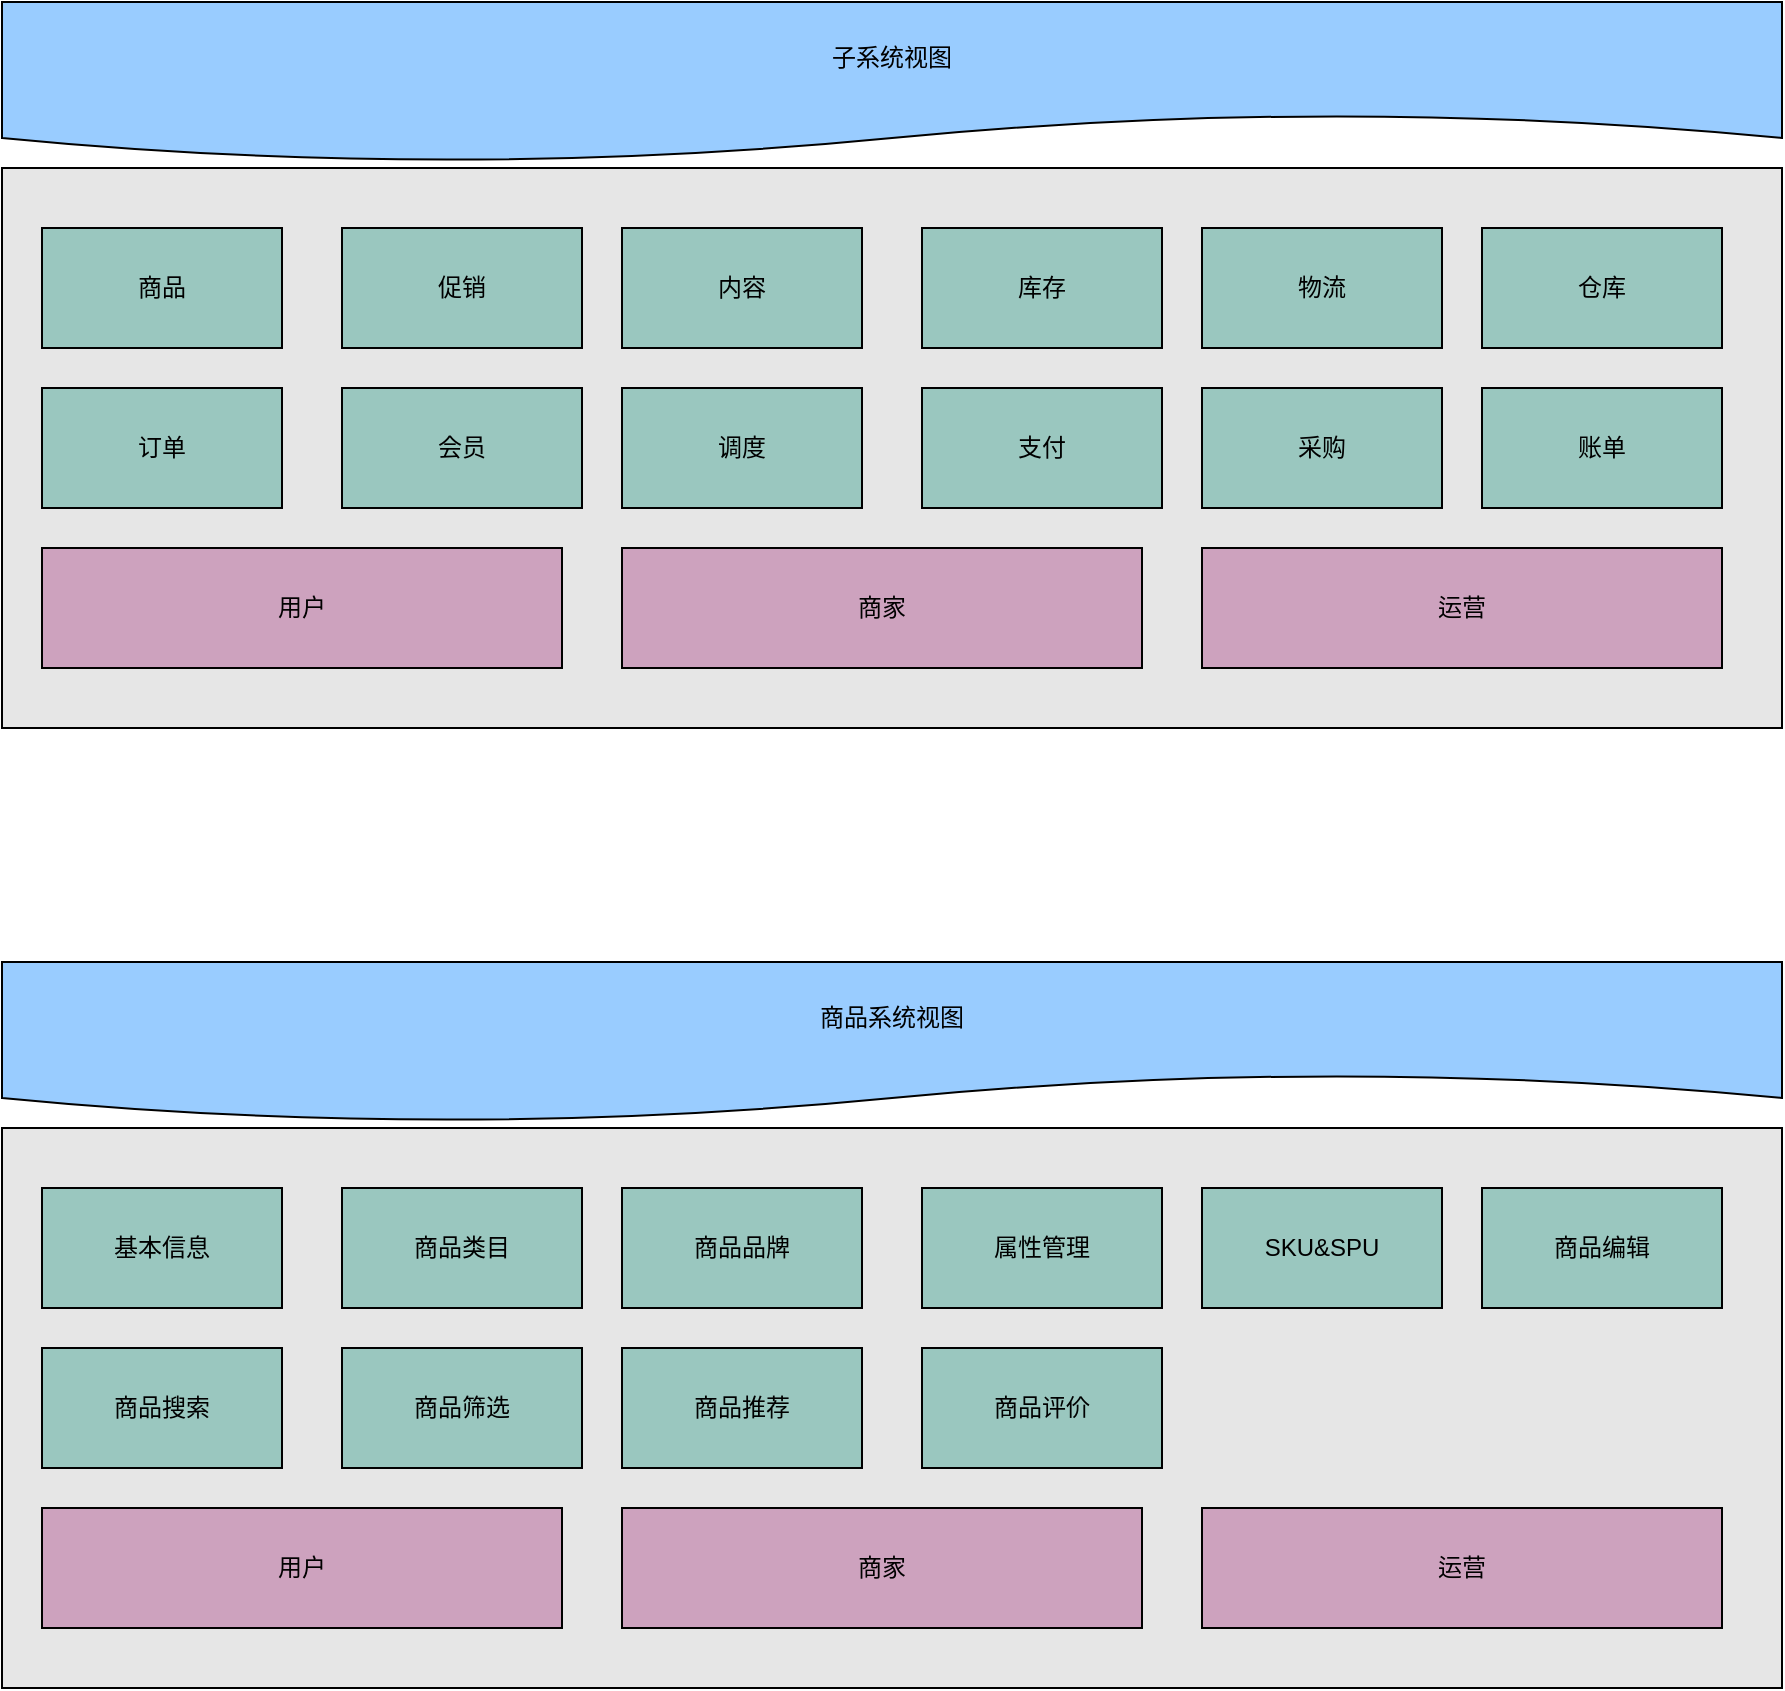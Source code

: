 <mxfile version="13.0.0" type="github" pages="4">
  <diagram id="s2Hc1qfWq5hWeSCxf7I0" name="overview">
    <mxGraphModel dx="1079" dy="771" grid="1" gridSize="10" guides="1" tooltips="1" connect="1" arrows="1" fold="1" page="1" pageScale="1" pageWidth="1920" pageHeight="1200" math="0" shadow="0">
      <root>
        <mxCell id="0" />
        <mxCell id="1" parent="0" />
        <mxCell id="OyDkUge45hxkHMiJ8mnG-4" value="" style="group" vertex="1" connectable="0" parent="1">
          <mxGeometry x="40" y="30" width="890" height="363" as="geometry" />
        </mxCell>
        <mxCell id="OyDkUge45hxkHMiJ8mnG-3" value="" style="group" vertex="1" connectable="0" parent="OyDkUge45hxkHMiJ8mnG-4">
          <mxGeometry width="890" height="363" as="geometry" />
        </mxCell>
        <mxCell id="OyDkUge45hxkHMiJ8mnG-1" value="" style="group" vertex="1" connectable="0" parent="OyDkUge45hxkHMiJ8mnG-3">
          <mxGeometry y="83" width="890" height="280" as="geometry" />
        </mxCell>
        <mxCell id="PHVLErjpg5LRv8TdgELE-12" value="" style="rounded=0;whiteSpace=wrap;html=1;fillColor=#E6E6E6;" vertex="1" parent="OyDkUge45hxkHMiJ8mnG-1">
          <mxGeometry width="890" height="280" as="geometry" />
        </mxCell>
        <mxCell id="PHVLErjpg5LRv8TdgELE-1" value="商品" style="rounded=0;whiteSpace=wrap;html=1;fillColor=#9AC7BF;" vertex="1" parent="OyDkUge45hxkHMiJ8mnG-1">
          <mxGeometry x="20" y="30" width="120" height="60" as="geometry" />
        </mxCell>
        <mxCell id="PHVLErjpg5LRv8TdgELE-2" value="促销" style="rounded=0;whiteSpace=wrap;html=1;fillColor=#9AC7BF;" vertex="1" parent="OyDkUge45hxkHMiJ8mnG-1">
          <mxGeometry x="170" y="30" width="120" height="60" as="geometry" />
        </mxCell>
        <mxCell id="PHVLErjpg5LRv8TdgELE-3" value="内容" style="rounded=0;whiteSpace=wrap;html=1;fillColor=#9AC7BF;" vertex="1" parent="OyDkUge45hxkHMiJ8mnG-1">
          <mxGeometry x="310" y="30" width="120" height="60" as="geometry" />
        </mxCell>
        <mxCell id="PHVLErjpg5LRv8TdgELE-4" value="库存" style="rounded=0;whiteSpace=wrap;html=1;fillColor=#9AC7BF;" vertex="1" parent="OyDkUge45hxkHMiJ8mnG-1">
          <mxGeometry x="460" y="30" width="120" height="60" as="geometry" />
        </mxCell>
        <mxCell id="PHVLErjpg5LRv8TdgELE-5" value="物流" style="rounded=0;whiteSpace=wrap;html=1;fillColor=#9AC7BF;" vertex="1" parent="OyDkUge45hxkHMiJ8mnG-1">
          <mxGeometry x="600" y="30" width="120" height="60" as="geometry" />
        </mxCell>
        <mxCell id="PHVLErjpg5LRv8TdgELE-6" value="采购" style="rounded=0;whiteSpace=wrap;html=1;fillColor=#9AC7BF;" vertex="1" parent="OyDkUge45hxkHMiJ8mnG-1">
          <mxGeometry x="600" y="110" width="120" height="60" as="geometry" />
        </mxCell>
        <mxCell id="PHVLErjpg5LRv8TdgELE-7" value="仓库" style="rounded=0;whiteSpace=wrap;html=1;fillColor=#9AC7BF;" vertex="1" parent="OyDkUge45hxkHMiJ8mnG-1">
          <mxGeometry x="740" y="30" width="120" height="60" as="geometry" />
        </mxCell>
        <mxCell id="PHVLErjpg5LRv8TdgELE-8" value="订单" style="rounded=0;whiteSpace=wrap;html=1;fillColor=#9AC7BF;" vertex="1" parent="OyDkUge45hxkHMiJ8mnG-1">
          <mxGeometry x="20" y="110" width="120" height="60" as="geometry" />
        </mxCell>
        <mxCell id="PHVLErjpg5LRv8TdgELE-9" value="会员" style="rounded=0;whiteSpace=wrap;html=1;fillColor=#9AC7BF;" vertex="1" parent="OyDkUge45hxkHMiJ8mnG-1">
          <mxGeometry x="170" y="110" width="120" height="60" as="geometry" />
        </mxCell>
        <mxCell id="PHVLErjpg5LRv8TdgELE-10" value="调度" style="rounded=0;whiteSpace=wrap;html=1;fillColor=#9AC7BF;" vertex="1" parent="OyDkUge45hxkHMiJ8mnG-1">
          <mxGeometry x="310" y="110" width="120" height="60" as="geometry" />
        </mxCell>
        <mxCell id="PHVLErjpg5LRv8TdgELE-11" value="支付" style="rounded=0;whiteSpace=wrap;html=1;fillColor=#9AC7BF;" vertex="1" parent="OyDkUge45hxkHMiJ8mnG-1">
          <mxGeometry x="460" y="110" width="120" height="60" as="geometry" />
        </mxCell>
        <mxCell id="PHVLErjpg5LRv8TdgELE-13" value="账单" style="rounded=0;whiteSpace=wrap;html=1;fillColor=#9AC7BF;" vertex="1" parent="OyDkUge45hxkHMiJ8mnG-1">
          <mxGeometry x="740" y="110" width="120" height="60" as="geometry" />
        </mxCell>
        <mxCell id="PHVLErjpg5LRv8TdgELE-14" value="用户" style="rounded=0;whiteSpace=wrap;html=1;fillColor=#CDA2BE;" vertex="1" parent="OyDkUge45hxkHMiJ8mnG-1">
          <mxGeometry x="20" y="190" width="260" height="60" as="geometry" />
        </mxCell>
        <mxCell id="PHVLErjpg5LRv8TdgELE-15" value="商家" style="rounded=0;whiteSpace=wrap;html=1;fillColor=#CDA2BE;" vertex="1" parent="OyDkUge45hxkHMiJ8mnG-1">
          <mxGeometry x="310" y="190" width="260" height="60" as="geometry" />
        </mxCell>
        <mxCell id="PHVLErjpg5LRv8TdgELE-16" value="运营" style="rounded=0;whiteSpace=wrap;html=1;fillColor=#CDA2BE;" vertex="1" parent="OyDkUge45hxkHMiJ8mnG-1">
          <mxGeometry x="600" y="190" width="260" height="60" as="geometry" />
        </mxCell>
        <mxCell id="OyDkUge45hxkHMiJ8mnG-2" value="子系统视图" style="shape=document;whiteSpace=wrap;html=1;boundedLbl=1;rounded=0;fillColor=#99CCFF;" vertex="1" parent="OyDkUge45hxkHMiJ8mnG-3">
          <mxGeometry width="890" height="80" as="geometry" />
        </mxCell>
        <mxCell id="OyDkUge45hxkHMiJ8mnG-24" value="商品系统视图" style="shape=document;whiteSpace=wrap;html=1;boundedLbl=1;rounded=0;fillColor=#99CCFF;" vertex="1" parent="1">
          <mxGeometry x="40" y="510" width="890" height="80" as="geometry" />
        </mxCell>
        <mxCell id="OyDkUge45hxkHMiJ8mnG-8" value="" style="rounded=0;whiteSpace=wrap;html=1;fillColor=#E6E6E6;" vertex="1" parent="1">
          <mxGeometry x="40" y="593" width="890" height="280" as="geometry" />
        </mxCell>
        <mxCell id="OyDkUge45hxkHMiJ8mnG-9" value="基本信息" style="rounded=0;whiteSpace=wrap;html=1;fillColor=#9AC7BF;" vertex="1" parent="1">
          <mxGeometry x="60" y="623" width="120" height="60" as="geometry" />
        </mxCell>
        <mxCell id="OyDkUge45hxkHMiJ8mnG-10" value="商品类目" style="rounded=0;whiteSpace=wrap;html=1;fillColor=#9AC7BF;" vertex="1" parent="1">
          <mxGeometry x="210" y="623" width="120" height="60" as="geometry" />
        </mxCell>
        <mxCell id="OyDkUge45hxkHMiJ8mnG-11" value="商品品牌" style="rounded=0;whiteSpace=wrap;html=1;fillColor=#9AC7BF;" vertex="1" parent="1">
          <mxGeometry x="350" y="623" width="120" height="60" as="geometry" />
        </mxCell>
        <mxCell id="OyDkUge45hxkHMiJ8mnG-12" value="属性管理" style="rounded=0;whiteSpace=wrap;html=1;fillColor=#9AC7BF;" vertex="1" parent="1">
          <mxGeometry x="500" y="623" width="120" height="60" as="geometry" />
        </mxCell>
        <mxCell id="OyDkUge45hxkHMiJ8mnG-13" value="SKU&amp;amp;SPU" style="rounded=0;whiteSpace=wrap;html=1;fillColor=#9AC7BF;" vertex="1" parent="1">
          <mxGeometry x="640" y="623" width="120" height="60" as="geometry" />
        </mxCell>
        <mxCell id="OyDkUge45hxkHMiJ8mnG-15" value="商品编辑" style="rounded=0;whiteSpace=wrap;html=1;fillColor=#9AC7BF;" vertex="1" parent="1">
          <mxGeometry x="780" y="623" width="120" height="60" as="geometry" />
        </mxCell>
        <mxCell id="OyDkUge45hxkHMiJ8mnG-16" value="商品搜索" style="rounded=0;whiteSpace=wrap;html=1;fillColor=#9AC7BF;" vertex="1" parent="1">
          <mxGeometry x="60" y="703" width="120" height="60" as="geometry" />
        </mxCell>
        <mxCell id="OyDkUge45hxkHMiJ8mnG-17" value="商品筛选" style="rounded=0;whiteSpace=wrap;html=1;fillColor=#9AC7BF;" vertex="1" parent="1">
          <mxGeometry x="210" y="703" width="120" height="60" as="geometry" />
        </mxCell>
        <mxCell id="OyDkUge45hxkHMiJ8mnG-18" value="商品推荐" style="rounded=0;whiteSpace=wrap;html=1;fillColor=#9AC7BF;" vertex="1" parent="1">
          <mxGeometry x="350" y="703" width="120" height="60" as="geometry" />
        </mxCell>
        <mxCell id="OyDkUge45hxkHMiJ8mnG-19" value="商品评价" style="rounded=0;whiteSpace=wrap;html=1;fillColor=#9AC7BF;" vertex="1" parent="1">
          <mxGeometry x="500" y="703" width="120" height="60" as="geometry" />
        </mxCell>
        <mxCell id="OyDkUge45hxkHMiJ8mnG-21" value="用户" style="rounded=0;whiteSpace=wrap;html=1;fillColor=#CDA2BE;" vertex="1" parent="1">
          <mxGeometry x="60" y="783" width="260" height="60" as="geometry" />
        </mxCell>
        <mxCell id="OyDkUge45hxkHMiJ8mnG-22" value="商家" style="rounded=0;whiteSpace=wrap;html=1;fillColor=#CDA2BE;" vertex="1" parent="1">
          <mxGeometry x="350" y="783" width="260" height="60" as="geometry" />
        </mxCell>
        <mxCell id="OyDkUge45hxkHMiJ8mnG-23" value="运营" style="rounded=0;whiteSpace=wrap;html=1;fillColor=#CDA2BE;" vertex="1" parent="1">
          <mxGeometry x="640" y="783" width="260" height="60" as="geometry" />
        </mxCell>
      </root>
    </mxGraphModel>
  </diagram>
  <diagram id="PCsxraGhyfp8k-9L4FIL" name="user">
    <mxGraphModel dx="1422" dy="737" grid="1" gridSize="10" guides="1" tooltips="1" connect="1" arrows="1" fold="1" page="1" pageScale="1" pageWidth="827" pageHeight="1169" math="0" shadow="0">
      <root>
        <mxCell id="YMUG-spv-d9bKa87mdYN-0" />
        <mxCell id="YMUG-spv-d9bKa87mdYN-1" parent="YMUG-spv-d9bKa87mdYN-0" />
      </root>
    </mxGraphModel>
  </diagram>
  <diagram id="nUt5u_-Ke6tifIpquh2I" name="ent">
    <mxGraphModel dx="1422" dy="737" grid="1" gridSize="10" guides="1" tooltips="1" connect="1" arrows="1" fold="1" page="1" pageScale="1" pageWidth="827" pageHeight="1169" math="0" shadow="0">
      <root>
        <mxCell id="mZQJXeFDCF8KMOR0Gr6Q-0" />
        <mxCell id="mZQJXeFDCF8KMOR0Gr6Q-1" parent="mZQJXeFDCF8KMOR0Gr6Q-0" />
      </root>
    </mxGraphModel>
  </diagram>
  <diagram id="rzbG9sscO4j2Kol-mN78" name="ops">
    <mxGraphModel dx="1422" dy="737" grid="1" gridSize="10" guides="1" tooltips="1" connect="1" arrows="1" fold="1" page="1" pageScale="1" pageWidth="827" pageHeight="1169" math="0" shadow="0">
      <root>
        <mxCell id="rbpjjev4ml-D9_nAXVma-0" />
        <mxCell id="rbpjjev4ml-D9_nAXVma-1" parent="rbpjjev4ml-D9_nAXVma-0" />
      </root>
    </mxGraphModel>
  </diagram>
</mxfile>
